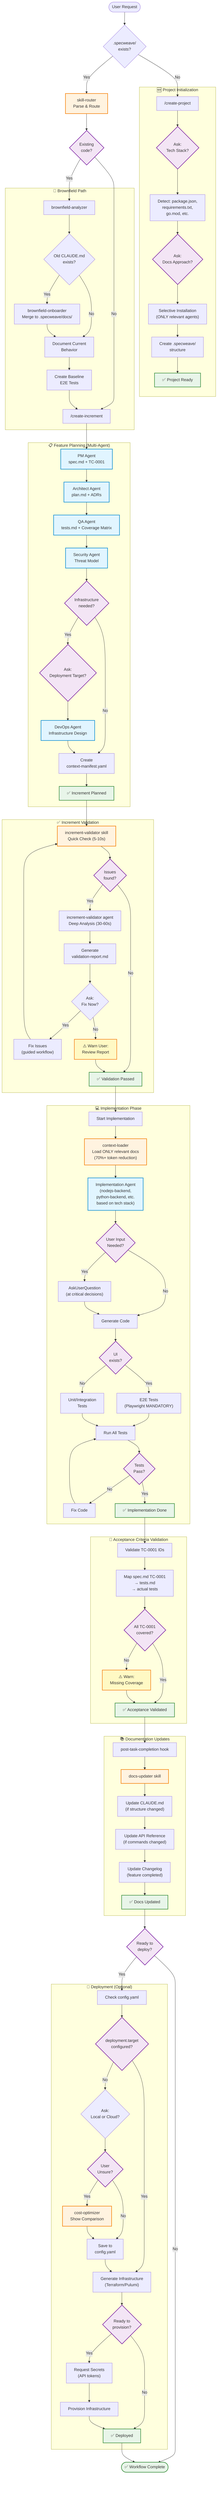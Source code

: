 flowchart TB
    Start([User Request]) --> Detect{".specweave/<br/>exists?"}

    Detect -->|No| NewProject["/create-project"]
    Detect -->|Yes| Router["skill-router<br/>Parse & Route"]

    %% New Project Initialization
    subgraph init ["🆕 Project Initialization"]
        NewProject --> AskTech{"Ask:<br/>Tech Stack?"}
        AskTech --> DetectTech["Detect: package.json,<br/>requirements.txt,<br/>go.mod, etc."]
        DetectTech --> AskDocs{"Ask:<br/>Docs Approach?"}
        AskDocs --> SelectInstall["Selective Installation<br/>(ONLY relevant agents)"]
        SelectInstall --> CreateStructure["Create .specweave/<br/>structure"]
        CreateStructure --> InitDone["✅ Project Ready"]
    end

    %% Feature Planning
    Router --> CheckBrownfield{"Existing<br/>code?"}

    CheckBrownfield -->|Yes| Brownfield
    CheckBrownfield -->|No| Planning

    subgraph brownfield ["🔧 Brownfield Path"]
        Brownfield["brownfield-analyzer"] --> MergeClaude{"Old CLAUDE.md<br/>exists?"}
        MergeClaude -->|Yes| MergeOnboard["brownfield-onboarder<br/>Merge to .specweave/docs/"]
        MergeClaude -->|No| DocCurrent["Document Current<br/>Behavior"]
        MergeOnboard --> DocCurrent
        DocCurrent --> BaselineTests["Create Baseline<br/>E2E Tests"]
        BaselineTests --> Planning
    end

    subgraph planning ["📋 Feature Planning (Multi-Agent)"]
        Planning["/create-increment"] --> PMAgent["PM Agent<br/>spec.md + TC-0001"]
        PMAgent --> ArchAgent["Architect Agent<br/>plan.md + ADRs"]
        ArchAgent --> QAAgent["QA Agent<br/>tests.md + Coverage Matrix"]
        QAAgent --> SecAgent["Security Agent<br/>Threat Model"]
        SecAgent --> CheckInfra{"Infrastructure<br/>needed?"}
        CheckInfra -->|Yes| AskDeploy{"Ask:<br/>Deployment Target?"}
        CheckInfra -->|No| ContextManifest
        AskDeploy --> DevOpsAgent["DevOps Agent<br/>Infrastructure Design"]
        DevOpsAgent --> ContextManifest["Create<br/>context-manifest.yaml"]
        ContextManifest --> PlanDone["✅ Increment Planned"]
    end

    %% Validation
    PlanDone --> Validation

    subgraph validation ["✅ Increment Validation"]
        Validation["increment-validator skill<br/>Quick Check (5-10s)"] --> ValidCheck{"Issues<br/>found?"}
        ValidCheck -->|No| ValidPass["✅ Validation Passed"]
        ValidCheck -->|Yes| DeepValidation["increment-validator agent<br/>Deep Analysis (30-60s)"]
        DeepValidation --> GenReport["Generate<br/>validation-report.md"]
        GenReport --> AskFix{"Ask:<br/>Fix Now?"}
        AskFix -->|Yes| FixIssues["Fix Issues<br/>(guided workflow)"]
        AskFix -->|No| WarnUser["⚠️ Warn User:<br/>Review Report"]
        FixIssues --> Validation
        WarnUser --> ValidPass
    end

    %% Implementation
    ValidPass --> Implementation

    subgraph implementation ["💻 Implementation Phase"]
        Implementation["Start Implementation"] --> LoadContext["context-loader<br/>Load ONLY relevant docs<br/>(70%+ token reduction)"]
        LoadContext --> ImplAgent["Implementation Agent<br/>(nodejs-backend,<br/>python-backend, etc.<br/>based on tech stack)"]
        ImplAgent --> UserQ{"User Input<br/>Needed?"}
        UserQ -->|Yes| AskUser["AskUserQuestion<br/>(at critical decisions)"]
        UserQ -->|No| CodeGen
        AskUser --> CodeGen["Generate Code"]
        CodeGen --> UICheck{"UI<br/>exists?"}
        UICheck -->|Yes| E2ETests["E2E Tests<br/>(Playwright MANDATORY)"]
        UICheck -->|No| UnitTests["Unit/Integration<br/>Tests"]
        E2ETests --> TestAll
        UnitTests --> TestAll["Run All Tests"]
        TestAll --> TestPass{"Tests<br/>Pass?"}
        TestPass -->|No| FixCode["Fix Code"]
        TestPass -->|Yes| ImplDone["✅ Implementation Done"]
        FixCode --> TestAll
    end

    %% Acceptance Criteria Validation
    ImplDone --> AcceptanceVal

    subgraph acceptance ["🎯 Acceptance Criteria Validation"]
        AcceptanceVal["Validate TC-0001 IDs"] --> MapTests["Map spec.md TC-0001<br/>→ tests.md<br/>→ actual tests"]
        MapTests --> CheckCoverage{"All TC-0001<br/>covered?"}
        CheckCoverage -->|No| WarnMissing["⚠️ Warn:<br/>Missing Coverage"]
        CheckCoverage -->|Yes| AccDone["✅ Acceptance Validated"]
        WarnMissing --> AccDone
    end

    %% Documentation Updates
    AccDone --> Docs

    subgraph docs ["📚 Documentation Updates"]
        Docs["post-task-completion hook"] --> DocsUpdater["docs-updater skill"]
        DocsUpdater --> UpdateClaude["Update CLAUDE.md<br/>(if structure changed)"]
        UpdateClaude --> UpdateAPI["Update API Reference<br/>(if commands changed)"]
        UpdateAPI --> UpdateChangelog["Update Changelog<br/>(feature completed)"]
        UpdateChangelog --> DocsDone["✅ Docs Updated"]
    end

    %% Deployment (Optional)
    DocsDone --> DeployCheck{"Ready to<br/>deploy?"}

    DeployCheck -->|No| Done
    DeployCheck -->|Yes| Deploy

    subgraph deploy ["🚀 Deployment (Optional)"]
        Deploy["Check config.yaml"] --> ConfigExists{"deployment.target<br/>configured?"}
        ConfigExists -->|No| AskDeployTarget{"Ask:<br/>Local or Cloud?"}
        ConfigExists -->|Yes| GenInfra
        AskDeployTarget --> CostOpt{"User<br/>Unsure?"}
        CostOpt -->|Yes| CostOptSkill["cost-optimizer<br/>Show Comparison"]
        CostOpt -->|No| SaveConfig
        CostOptSkill --> SaveConfig["Save to<br/>config.yaml"]
        SaveConfig --> GenInfra["Generate Infrastructure<br/>(Terraform/Pulumi)"]
        GenInfra --> AskSecrets{"Ready to<br/>provision?"}
        AskSecrets -->|Yes| Secrets["Request Secrets<br/>(API tokens)"]
        AskSecrets -->|No| DeployDone
        Secrets --> Provision["Provision Infrastructure"]
        Provision --> DeployDone["✅ Deployed"]
    end

    DeployDone --> Done
    Done([✅ Workflow Complete])

    %% Styling
    classDef agentStyle fill:#e1f5ff,stroke:#0288d1,stroke-width:2px
    classDef skillStyle fill:#fff3e0,stroke:#f57c00,stroke-width:2px
    classDef decisionStyle fill:#f3e5f5,stroke:#7b1fa2,stroke-width:2px
    classDef successStyle fill:#e8f5e9,stroke:#388e3c,stroke-width:2px
    classDef warnStyle fill:#fff9c4,stroke:#f57f17,stroke-width:2px

    class PMAgent,ArchAgent,QAAgent,SecAgent,DevOpsAgent,ImplAgent agentStyle
    class Router,Validation,LoadContext,DocsUpdater,CostOptSkill skillStyle
    class AskTech,AskDocs,CheckBrownfield,CheckInfra,AskDeploy,ValidCheck,UserQ,UICheck,TestPass,CheckCoverage,DeployCheck,ConfigExists,CostOpt,AskSecrets decisionStyle
    class ValidPass,PlanDone,ImplDone,AccDone,DocsDone,DeployDone,Done,InitDone successStyle
    class WarnUser,WarnMissing warnStyle